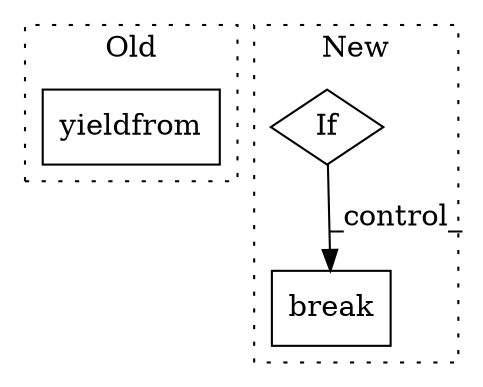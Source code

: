 digraph G {
subgraph cluster0 {
1 [label="yieldfrom" a="77" s="7150" l="11" shape="box"];
label = "Old";
style="dotted";
}
subgraph cluster1 {
2 [label="break" a="94" s="7278" l="5" shape="box"];
3 [label="If" a="96" s="7224" l="3" shape="diamond"];
label = "New";
style="dotted";
}
3 -> 2 [label="_control_"];
}